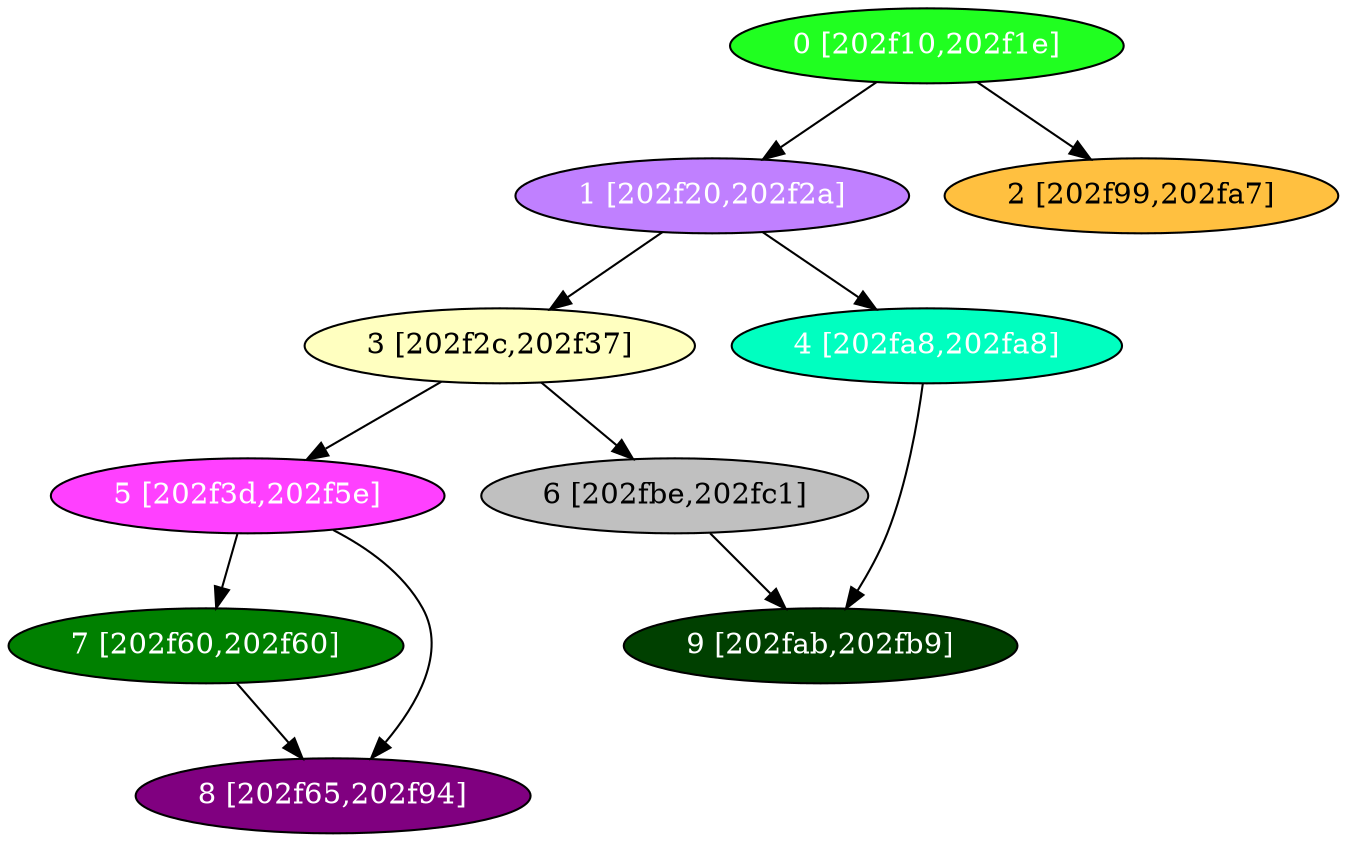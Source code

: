 diGraph libnss3{
	libnss3_0  [style=filled fillcolor="#20FF20" fontcolor="#ffffff" shape=oval label="0 [202f10,202f1e]"]
	libnss3_1  [style=filled fillcolor="#C080FF" fontcolor="#ffffff" shape=oval label="1 [202f20,202f2a]"]
	libnss3_2  [style=filled fillcolor="#FFC040" fontcolor="#000000" shape=oval label="2 [202f99,202fa7]"]
	libnss3_3  [style=filled fillcolor="#FFFFC0" fontcolor="#000000" shape=oval label="3 [202f2c,202f37]"]
	libnss3_4  [style=filled fillcolor="#00FFC0" fontcolor="#ffffff" shape=oval label="4 [202fa8,202fa8]"]
	libnss3_5  [style=filled fillcolor="#FF40FF" fontcolor="#ffffff" shape=oval label="5 [202f3d,202f5e]"]
	libnss3_6  [style=filled fillcolor="#C0C0C0" fontcolor="#000000" shape=oval label="6 [202fbe,202fc1]"]
	libnss3_7  [style=filled fillcolor="#008000" fontcolor="#ffffff" shape=oval label="7 [202f60,202f60]"]
	libnss3_8  [style=filled fillcolor="#800080" fontcolor="#ffffff" shape=oval label="8 [202f65,202f94]"]
	libnss3_9  [style=filled fillcolor="#004000" fontcolor="#ffffff" shape=oval label="9 [202fab,202fb9]"]

	libnss3_0 -> libnss3_1
	libnss3_0 -> libnss3_2
	libnss3_1 -> libnss3_3
	libnss3_1 -> libnss3_4
	libnss3_3 -> libnss3_5
	libnss3_3 -> libnss3_6
	libnss3_4 -> libnss3_9
	libnss3_5 -> libnss3_7
	libnss3_5 -> libnss3_8
	libnss3_6 -> libnss3_9
	libnss3_7 -> libnss3_8
}